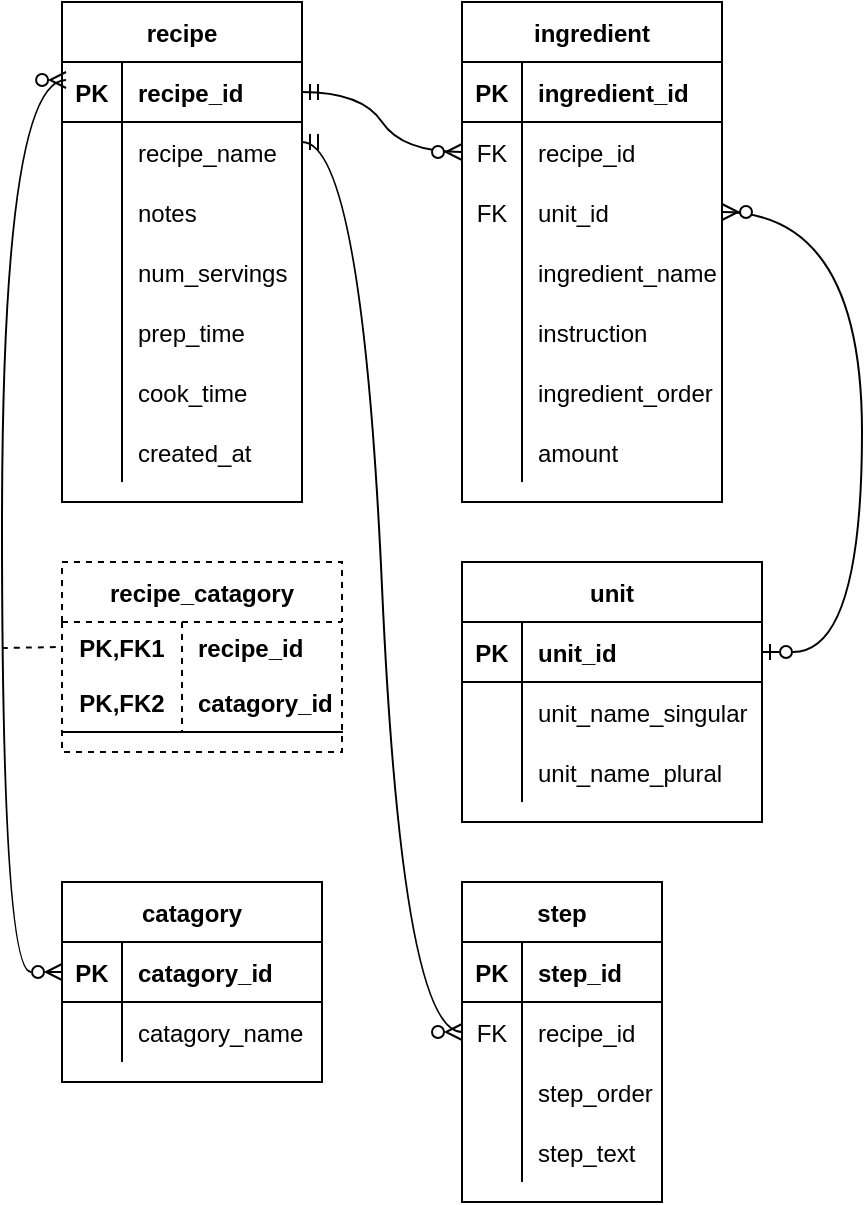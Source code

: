 <mxfile version="20.3.0" type="device"><diagram id="Z_LINAAfClKhlm0Vrtcm" name="Page-1"><mxGraphModel dx="942" dy="685" grid="1" gridSize="10" guides="1" tooltips="1" connect="1" arrows="1" fold="1" page="1" pageScale="1" pageWidth="850" pageHeight="1100" math="0" shadow="0"><root><mxCell id="0"/><mxCell id="1" parent="0"/><mxCell id="uwyPTAkgsMNmzBIY2lm8-1" value="recipe" style="shape=table;startSize=30;container=1;collapsible=1;childLayout=tableLayout;fixedRows=1;rowLines=0;fontStyle=1;align=center;resizeLast=1;" vertex="1" parent="1"><mxGeometry x="120" y="40" width="120" height="250" as="geometry"/></mxCell><mxCell id="uwyPTAkgsMNmzBIY2lm8-2" value="" style="shape=tableRow;horizontal=0;startSize=0;swimlaneHead=0;swimlaneBody=0;fillColor=none;collapsible=0;dropTarget=0;points=[[0,0.5],[1,0.5]];portConstraint=eastwest;top=0;left=0;right=0;bottom=1;" vertex="1" parent="uwyPTAkgsMNmzBIY2lm8-1"><mxGeometry y="30" width="120" height="30" as="geometry"/></mxCell><mxCell id="uwyPTAkgsMNmzBIY2lm8-3" value="PK" style="shape=partialRectangle;connectable=0;fillColor=none;top=0;left=0;bottom=0;right=0;fontStyle=1;overflow=hidden;" vertex="1" parent="uwyPTAkgsMNmzBIY2lm8-2"><mxGeometry width="30" height="30" as="geometry"><mxRectangle width="30" height="30" as="alternateBounds"/></mxGeometry></mxCell><mxCell id="uwyPTAkgsMNmzBIY2lm8-4" value="recipe_id" style="shape=partialRectangle;connectable=0;fillColor=none;top=0;left=0;bottom=0;right=0;align=left;spacingLeft=6;fontStyle=1;overflow=hidden;" vertex="1" parent="uwyPTAkgsMNmzBIY2lm8-2"><mxGeometry x="30" width="90" height="30" as="geometry"><mxRectangle width="90" height="30" as="alternateBounds"/></mxGeometry></mxCell><mxCell id="uwyPTAkgsMNmzBIY2lm8-5" value="" style="shape=tableRow;horizontal=0;startSize=0;swimlaneHead=0;swimlaneBody=0;fillColor=none;collapsible=0;dropTarget=0;points=[[0,0.5],[1,0.5]];portConstraint=eastwest;top=0;left=0;right=0;bottom=0;" vertex="1" parent="uwyPTAkgsMNmzBIY2lm8-1"><mxGeometry y="60" width="120" height="30" as="geometry"/></mxCell><mxCell id="uwyPTAkgsMNmzBIY2lm8-6" value="" style="shape=partialRectangle;connectable=0;fillColor=none;top=0;left=0;bottom=0;right=0;editable=1;overflow=hidden;" vertex="1" parent="uwyPTAkgsMNmzBIY2lm8-5"><mxGeometry width="30" height="30" as="geometry"><mxRectangle width="30" height="30" as="alternateBounds"/></mxGeometry></mxCell><mxCell id="uwyPTAkgsMNmzBIY2lm8-7" value="recipe_name" style="shape=partialRectangle;connectable=0;fillColor=none;top=0;left=0;bottom=0;right=0;align=left;spacingLeft=6;overflow=hidden;" vertex="1" parent="uwyPTAkgsMNmzBIY2lm8-5"><mxGeometry x="30" width="90" height="30" as="geometry"><mxRectangle width="90" height="30" as="alternateBounds"/></mxGeometry></mxCell><mxCell id="uwyPTAkgsMNmzBIY2lm8-8" value="" style="shape=tableRow;horizontal=0;startSize=0;swimlaneHead=0;swimlaneBody=0;fillColor=none;collapsible=0;dropTarget=0;points=[[0,0.5],[1,0.5]];portConstraint=eastwest;top=0;left=0;right=0;bottom=0;" vertex="1" parent="uwyPTAkgsMNmzBIY2lm8-1"><mxGeometry y="90" width="120" height="30" as="geometry"/></mxCell><mxCell id="uwyPTAkgsMNmzBIY2lm8-9" value="" style="shape=partialRectangle;connectable=0;fillColor=none;top=0;left=0;bottom=0;right=0;editable=1;overflow=hidden;" vertex="1" parent="uwyPTAkgsMNmzBIY2lm8-8"><mxGeometry width="30" height="30" as="geometry"><mxRectangle width="30" height="30" as="alternateBounds"/></mxGeometry></mxCell><mxCell id="uwyPTAkgsMNmzBIY2lm8-10" value="notes" style="shape=partialRectangle;connectable=0;fillColor=none;top=0;left=0;bottom=0;right=0;align=left;spacingLeft=6;overflow=hidden;" vertex="1" parent="uwyPTAkgsMNmzBIY2lm8-8"><mxGeometry x="30" width="90" height="30" as="geometry"><mxRectangle width="90" height="30" as="alternateBounds"/></mxGeometry></mxCell><mxCell id="uwyPTAkgsMNmzBIY2lm8-11" value="" style="shape=tableRow;horizontal=0;startSize=0;swimlaneHead=0;swimlaneBody=0;fillColor=none;collapsible=0;dropTarget=0;points=[[0,0.5],[1,0.5]];portConstraint=eastwest;top=0;left=0;right=0;bottom=0;" vertex="1" parent="uwyPTAkgsMNmzBIY2lm8-1"><mxGeometry y="120" width="120" height="30" as="geometry"/></mxCell><mxCell id="uwyPTAkgsMNmzBIY2lm8-12" value="" style="shape=partialRectangle;connectable=0;fillColor=none;top=0;left=0;bottom=0;right=0;editable=1;overflow=hidden;" vertex="1" parent="uwyPTAkgsMNmzBIY2lm8-11"><mxGeometry width="30" height="30" as="geometry"><mxRectangle width="30" height="30" as="alternateBounds"/></mxGeometry></mxCell><mxCell id="uwyPTAkgsMNmzBIY2lm8-13" value="num_servings" style="shape=partialRectangle;connectable=0;fillColor=none;top=0;left=0;bottom=0;right=0;align=left;spacingLeft=6;overflow=hidden;" vertex="1" parent="uwyPTAkgsMNmzBIY2lm8-11"><mxGeometry x="30" width="90" height="30" as="geometry"><mxRectangle width="90" height="30" as="alternateBounds"/></mxGeometry></mxCell><mxCell id="uwyPTAkgsMNmzBIY2lm8-20" style="shape=tableRow;horizontal=0;startSize=0;swimlaneHead=0;swimlaneBody=0;fillColor=none;collapsible=0;dropTarget=0;points=[[0,0.5],[1,0.5]];portConstraint=eastwest;top=0;left=0;right=0;bottom=0;" vertex="1" parent="uwyPTAkgsMNmzBIY2lm8-1"><mxGeometry y="150" width="120" height="30" as="geometry"/></mxCell><mxCell id="uwyPTAkgsMNmzBIY2lm8-21" style="shape=partialRectangle;connectable=0;fillColor=none;top=0;left=0;bottom=0;right=0;editable=1;overflow=hidden;" vertex="1" parent="uwyPTAkgsMNmzBIY2lm8-20"><mxGeometry width="30" height="30" as="geometry"><mxRectangle width="30" height="30" as="alternateBounds"/></mxGeometry></mxCell><mxCell id="uwyPTAkgsMNmzBIY2lm8-22" value="prep_time" style="shape=partialRectangle;connectable=0;fillColor=none;top=0;left=0;bottom=0;right=0;align=left;spacingLeft=6;overflow=hidden;" vertex="1" parent="uwyPTAkgsMNmzBIY2lm8-20"><mxGeometry x="30" width="90" height="30" as="geometry"><mxRectangle width="90" height="30" as="alternateBounds"/></mxGeometry></mxCell><mxCell id="uwyPTAkgsMNmzBIY2lm8-17" style="shape=tableRow;horizontal=0;startSize=0;swimlaneHead=0;swimlaneBody=0;fillColor=none;collapsible=0;dropTarget=0;points=[[0,0.5],[1,0.5]];portConstraint=eastwest;top=0;left=0;right=0;bottom=0;" vertex="1" parent="uwyPTAkgsMNmzBIY2lm8-1"><mxGeometry y="180" width="120" height="30" as="geometry"/></mxCell><mxCell id="uwyPTAkgsMNmzBIY2lm8-18" style="shape=partialRectangle;connectable=0;fillColor=none;top=0;left=0;bottom=0;right=0;editable=1;overflow=hidden;" vertex="1" parent="uwyPTAkgsMNmzBIY2lm8-17"><mxGeometry width="30" height="30" as="geometry"><mxRectangle width="30" height="30" as="alternateBounds"/></mxGeometry></mxCell><mxCell id="uwyPTAkgsMNmzBIY2lm8-19" value="cook_time" style="shape=partialRectangle;connectable=0;fillColor=none;top=0;left=0;bottom=0;right=0;align=left;spacingLeft=6;overflow=hidden;" vertex="1" parent="uwyPTAkgsMNmzBIY2lm8-17"><mxGeometry x="30" width="90" height="30" as="geometry"><mxRectangle width="90" height="30" as="alternateBounds"/></mxGeometry></mxCell><mxCell id="uwyPTAkgsMNmzBIY2lm8-14" style="shape=tableRow;horizontal=0;startSize=0;swimlaneHead=0;swimlaneBody=0;fillColor=none;collapsible=0;dropTarget=0;points=[[0,0.5],[1,0.5]];portConstraint=eastwest;top=0;left=0;right=0;bottom=0;" vertex="1" parent="uwyPTAkgsMNmzBIY2lm8-1"><mxGeometry y="210" width="120" height="30" as="geometry"/></mxCell><mxCell id="uwyPTAkgsMNmzBIY2lm8-15" style="shape=partialRectangle;connectable=0;fillColor=none;top=0;left=0;bottom=0;right=0;editable=1;overflow=hidden;" vertex="1" parent="uwyPTAkgsMNmzBIY2lm8-14"><mxGeometry width="30" height="30" as="geometry"><mxRectangle width="30" height="30" as="alternateBounds"/></mxGeometry></mxCell><mxCell id="uwyPTAkgsMNmzBIY2lm8-16" value="created_at" style="shape=partialRectangle;connectable=0;fillColor=none;top=0;left=0;bottom=0;right=0;align=left;spacingLeft=6;overflow=hidden;" vertex="1" parent="uwyPTAkgsMNmzBIY2lm8-14"><mxGeometry x="30" width="90" height="30" as="geometry"><mxRectangle width="90" height="30" as="alternateBounds"/></mxGeometry></mxCell><mxCell id="uwyPTAkgsMNmzBIY2lm8-23" value="ingredient" style="shape=table;startSize=30;container=1;collapsible=1;childLayout=tableLayout;fixedRows=1;rowLines=0;fontStyle=1;align=center;resizeLast=1;" vertex="1" parent="1"><mxGeometry x="320" y="40" width="130" height="250" as="geometry"/></mxCell><mxCell id="uwyPTAkgsMNmzBIY2lm8-24" value="" style="shape=tableRow;horizontal=0;startSize=0;swimlaneHead=0;swimlaneBody=0;fillColor=none;collapsible=0;dropTarget=0;points=[[0,0.5],[1,0.5]];portConstraint=eastwest;top=0;left=0;right=0;bottom=1;" vertex="1" parent="uwyPTAkgsMNmzBIY2lm8-23"><mxGeometry y="30" width="130" height="30" as="geometry"/></mxCell><mxCell id="uwyPTAkgsMNmzBIY2lm8-25" value="PK" style="shape=partialRectangle;connectable=0;fillColor=none;top=0;left=0;bottom=0;right=0;fontStyle=1;overflow=hidden;" vertex="1" parent="uwyPTAkgsMNmzBIY2lm8-24"><mxGeometry width="30" height="30" as="geometry"><mxRectangle width="30" height="30" as="alternateBounds"/></mxGeometry></mxCell><mxCell id="uwyPTAkgsMNmzBIY2lm8-26" value="ingredient_id" style="shape=partialRectangle;connectable=0;fillColor=none;top=0;left=0;bottom=0;right=0;align=left;spacingLeft=6;fontStyle=1;overflow=hidden;" vertex="1" parent="uwyPTAkgsMNmzBIY2lm8-24"><mxGeometry x="30" width="100" height="30" as="geometry"><mxRectangle width="100" height="30" as="alternateBounds"/></mxGeometry></mxCell><mxCell id="uwyPTAkgsMNmzBIY2lm8-27" value="" style="shape=tableRow;horizontal=0;startSize=0;swimlaneHead=0;swimlaneBody=0;fillColor=none;collapsible=0;dropTarget=0;points=[[0,0.5],[1,0.5]];portConstraint=eastwest;top=0;left=0;right=0;bottom=0;" vertex="1" parent="uwyPTAkgsMNmzBIY2lm8-23"><mxGeometry y="60" width="130" height="30" as="geometry"/></mxCell><mxCell id="uwyPTAkgsMNmzBIY2lm8-28" value="FK" style="shape=partialRectangle;connectable=0;fillColor=none;top=0;left=0;bottom=0;right=0;editable=1;overflow=hidden;" vertex="1" parent="uwyPTAkgsMNmzBIY2lm8-27"><mxGeometry width="30" height="30" as="geometry"><mxRectangle width="30" height="30" as="alternateBounds"/></mxGeometry></mxCell><mxCell id="uwyPTAkgsMNmzBIY2lm8-29" value="recipe_id" style="shape=partialRectangle;connectable=0;fillColor=none;top=0;left=0;bottom=0;right=0;align=left;spacingLeft=6;overflow=hidden;" vertex="1" parent="uwyPTAkgsMNmzBIY2lm8-27"><mxGeometry x="30" width="100" height="30" as="geometry"><mxRectangle width="100" height="30" as="alternateBounds"/></mxGeometry></mxCell><mxCell id="uwyPTAkgsMNmzBIY2lm8-30" value="" style="shape=tableRow;horizontal=0;startSize=0;swimlaneHead=0;swimlaneBody=0;fillColor=none;collapsible=0;dropTarget=0;points=[[0,0.5],[1,0.5]];portConstraint=eastwest;top=0;left=0;right=0;bottom=0;" vertex="1" parent="uwyPTAkgsMNmzBIY2lm8-23"><mxGeometry y="90" width="130" height="30" as="geometry"/></mxCell><mxCell id="uwyPTAkgsMNmzBIY2lm8-31" value="FK" style="shape=partialRectangle;connectable=0;fillColor=none;top=0;left=0;bottom=0;right=0;editable=1;overflow=hidden;" vertex="1" parent="uwyPTAkgsMNmzBIY2lm8-30"><mxGeometry width="30" height="30" as="geometry"><mxRectangle width="30" height="30" as="alternateBounds"/></mxGeometry></mxCell><mxCell id="uwyPTAkgsMNmzBIY2lm8-32" value="unit_id" style="shape=partialRectangle;connectable=0;fillColor=none;top=0;left=0;bottom=0;right=0;align=left;spacingLeft=6;overflow=hidden;" vertex="1" parent="uwyPTAkgsMNmzBIY2lm8-30"><mxGeometry x="30" width="100" height="30" as="geometry"><mxRectangle width="100" height="30" as="alternateBounds"/></mxGeometry></mxCell><mxCell id="uwyPTAkgsMNmzBIY2lm8-33" value="" style="shape=tableRow;horizontal=0;startSize=0;swimlaneHead=0;swimlaneBody=0;fillColor=none;collapsible=0;dropTarget=0;points=[[0,0.5],[1,0.5]];portConstraint=eastwest;top=0;left=0;right=0;bottom=0;" vertex="1" parent="uwyPTAkgsMNmzBIY2lm8-23"><mxGeometry y="120" width="130" height="30" as="geometry"/></mxCell><mxCell id="uwyPTAkgsMNmzBIY2lm8-34" value="" style="shape=partialRectangle;connectable=0;fillColor=none;top=0;left=0;bottom=0;right=0;editable=1;overflow=hidden;" vertex="1" parent="uwyPTAkgsMNmzBIY2lm8-33"><mxGeometry width="30" height="30" as="geometry"><mxRectangle width="30" height="30" as="alternateBounds"/></mxGeometry></mxCell><mxCell id="uwyPTAkgsMNmzBIY2lm8-35" value="ingredient_name" style="shape=partialRectangle;connectable=0;fillColor=none;top=0;left=0;bottom=0;right=0;align=left;spacingLeft=6;overflow=hidden;" vertex="1" parent="uwyPTAkgsMNmzBIY2lm8-33"><mxGeometry x="30" width="100" height="30" as="geometry"><mxRectangle width="100" height="30" as="alternateBounds"/></mxGeometry></mxCell><mxCell id="uwyPTAkgsMNmzBIY2lm8-42" style="shape=tableRow;horizontal=0;startSize=0;swimlaneHead=0;swimlaneBody=0;fillColor=none;collapsible=0;dropTarget=0;points=[[0,0.5],[1,0.5]];portConstraint=eastwest;top=0;left=0;right=0;bottom=0;" vertex="1" parent="uwyPTAkgsMNmzBIY2lm8-23"><mxGeometry y="150" width="130" height="30" as="geometry"/></mxCell><mxCell id="uwyPTAkgsMNmzBIY2lm8-43" style="shape=partialRectangle;connectable=0;fillColor=none;top=0;left=0;bottom=0;right=0;editable=1;overflow=hidden;" vertex="1" parent="uwyPTAkgsMNmzBIY2lm8-42"><mxGeometry width="30" height="30" as="geometry"><mxRectangle width="30" height="30" as="alternateBounds"/></mxGeometry></mxCell><mxCell id="uwyPTAkgsMNmzBIY2lm8-44" value="instruction" style="shape=partialRectangle;connectable=0;fillColor=none;top=0;left=0;bottom=0;right=0;align=left;spacingLeft=6;overflow=hidden;" vertex="1" parent="uwyPTAkgsMNmzBIY2lm8-42"><mxGeometry x="30" width="100" height="30" as="geometry"><mxRectangle width="100" height="30" as="alternateBounds"/></mxGeometry></mxCell><mxCell id="uwyPTAkgsMNmzBIY2lm8-39" style="shape=tableRow;horizontal=0;startSize=0;swimlaneHead=0;swimlaneBody=0;fillColor=none;collapsible=0;dropTarget=0;points=[[0,0.5],[1,0.5]];portConstraint=eastwest;top=0;left=0;right=0;bottom=0;" vertex="1" parent="uwyPTAkgsMNmzBIY2lm8-23"><mxGeometry y="180" width="130" height="30" as="geometry"/></mxCell><mxCell id="uwyPTAkgsMNmzBIY2lm8-40" style="shape=partialRectangle;connectable=0;fillColor=none;top=0;left=0;bottom=0;right=0;editable=1;overflow=hidden;" vertex="1" parent="uwyPTAkgsMNmzBIY2lm8-39"><mxGeometry width="30" height="30" as="geometry"><mxRectangle width="30" height="30" as="alternateBounds"/></mxGeometry></mxCell><mxCell id="uwyPTAkgsMNmzBIY2lm8-41" value="ingredient_order" style="shape=partialRectangle;connectable=0;fillColor=none;top=0;left=0;bottom=0;right=0;align=left;spacingLeft=6;overflow=hidden;" vertex="1" parent="uwyPTAkgsMNmzBIY2lm8-39"><mxGeometry x="30" width="100" height="30" as="geometry"><mxRectangle width="100" height="30" as="alternateBounds"/></mxGeometry></mxCell><mxCell id="uwyPTAkgsMNmzBIY2lm8-36" style="shape=tableRow;horizontal=0;startSize=0;swimlaneHead=0;swimlaneBody=0;fillColor=none;collapsible=0;dropTarget=0;points=[[0,0.5],[1,0.5]];portConstraint=eastwest;top=0;left=0;right=0;bottom=0;" vertex="1" parent="uwyPTAkgsMNmzBIY2lm8-23"><mxGeometry y="210" width="130" height="30" as="geometry"/></mxCell><mxCell id="uwyPTAkgsMNmzBIY2lm8-37" style="shape=partialRectangle;connectable=0;fillColor=none;top=0;left=0;bottom=0;right=0;editable=1;overflow=hidden;" vertex="1" parent="uwyPTAkgsMNmzBIY2lm8-36"><mxGeometry width="30" height="30" as="geometry"><mxRectangle width="30" height="30" as="alternateBounds"/></mxGeometry></mxCell><mxCell id="uwyPTAkgsMNmzBIY2lm8-38" value="amount" style="shape=partialRectangle;connectable=0;fillColor=none;top=0;left=0;bottom=0;right=0;align=left;spacingLeft=6;overflow=hidden;" vertex="1" parent="uwyPTAkgsMNmzBIY2lm8-36"><mxGeometry x="30" width="100" height="30" as="geometry"><mxRectangle width="100" height="30" as="alternateBounds"/></mxGeometry></mxCell><mxCell id="uwyPTAkgsMNmzBIY2lm8-45" value="unit" style="shape=table;startSize=30;container=1;collapsible=1;childLayout=tableLayout;fixedRows=1;rowLines=0;fontStyle=1;align=center;resizeLast=1;" vertex="1" parent="1"><mxGeometry x="320" y="320" width="150" height="130" as="geometry"/></mxCell><mxCell id="uwyPTAkgsMNmzBIY2lm8-46" value="" style="shape=tableRow;horizontal=0;startSize=0;swimlaneHead=0;swimlaneBody=0;fillColor=none;collapsible=0;dropTarget=0;points=[[0,0.5],[1,0.5]];portConstraint=eastwest;top=0;left=0;right=0;bottom=1;" vertex="1" parent="uwyPTAkgsMNmzBIY2lm8-45"><mxGeometry y="30" width="150" height="30" as="geometry"/></mxCell><mxCell id="uwyPTAkgsMNmzBIY2lm8-47" value="PK" style="shape=partialRectangle;connectable=0;fillColor=none;top=0;left=0;bottom=0;right=0;fontStyle=1;overflow=hidden;" vertex="1" parent="uwyPTAkgsMNmzBIY2lm8-46"><mxGeometry width="30" height="30" as="geometry"><mxRectangle width="30" height="30" as="alternateBounds"/></mxGeometry></mxCell><mxCell id="uwyPTAkgsMNmzBIY2lm8-48" value="unit_id" style="shape=partialRectangle;connectable=0;fillColor=none;top=0;left=0;bottom=0;right=0;align=left;spacingLeft=6;fontStyle=1;overflow=hidden;" vertex="1" parent="uwyPTAkgsMNmzBIY2lm8-46"><mxGeometry x="30" width="120" height="30" as="geometry"><mxRectangle width="120" height="30" as="alternateBounds"/></mxGeometry></mxCell><mxCell id="uwyPTAkgsMNmzBIY2lm8-49" value="" style="shape=tableRow;horizontal=0;startSize=0;swimlaneHead=0;swimlaneBody=0;fillColor=none;collapsible=0;dropTarget=0;points=[[0,0.5],[1,0.5]];portConstraint=eastwest;top=0;left=0;right=0;bottom=0;" vertex="1" parent="uwyPTAkgsMNmzBIY2lm8-45"><mxGeometry y="60" width="150" height="30" as="geometry"/></mxCell><mxCell id="uwyPTAkgsMNmzBIY2lm8-50" value="" style="shape=partialRectangle;connectable=0;fillColor=none;top=0;left=0;bottom=0;right=0;editable=1;overflow=hidden;" vertex="1" parent="uwyPTAkgsMNmzBIY2lm8-49"><mxGeometry width="30" height="30" as="geometry"><mxRectangle width="30" height="30" as="alternateBounds"/></mxGeometry></mxCell><mxCell id="uwyPTAkgsMNmzBIY2lm8-51" value="unit_name_singular" style="shape=partialRectangle;connectable=0;fillColor=none;top=0;left=0;bottom=0;right=0;align=left;spacingLeft=6;overflow=hidden;" vertex="1" parent="uwyPTAkgsMNmzBIY2lm8-49"><mxGeometry x="30" width="120" height="30" as="geometry"><mxRectangle width="120" height="30" as="alternateBounds"/></mxGeometry></mxCell><mxCell id="uwyPTAkgsMNmzBIY2lm8-52" value="" style="shape=tableRow;horizontal=0;startSize=0;swimlaneHead=0;swimlaneBody=0;fillColor=none;collapsible=0;dropTarget=0;points=[[0,0.5],[1,0.5]];portConstraint=eastwest;top=0;left=0;right=0;bottom=0;" vertex="1" parent="uwyPTAkgsMNmzBIY2lm8-45"><mxGeometry y="90" width="150" height="30" as="geometry"/></mxCell><mxCell id="uwyPTAkgsMNmzBIY2lm8-53" value="" style="shape=partialRectangle;connectable=0;fillColor=none;top=0;left=0;bottom=0;right=0;editable=1;overflow=hidden;" vertex="1" parent="uwyPTAkgsMNmzBIY2lm8-52"><mxGeometry width="30" height="30" as="geometry"><mxRectangle width="30" height="30" as="alternateBounds"/></mxGeometry></mxCell><mxCell id="uwyPTAkgsMNmzBIY2lm8-54" value="unit_name_plural" style="shape=partialRectangle;connectable=0;fillColor=none;top=0;left=0;bottom=0;right=0;align=left;spacingLeft=6;overflow=hidden;" vertex="1" parent="uwyPTAkgsMNmzBIY2lm8-52"><mxGeometry x="30" width="120" height="30" as="geometry"><mxRectangle width="120" height="30" as="alternateBounds"/></mxGeometry></mxCell><mxCell id="uwyPTAkgsMNmzBIY2lm8-58" value="step" style="shape=table;startSize=30;container=1;collapsible=1;childLayout=tableLayout;fixedRows=1;rowLines=0;fontStyle=1;align=center;resizeLast=1;" vertex="1" parent="1"><mxGeometry x="320" y="480" width="100" height="160" as="geometry"/></mxCell><mxCell id="uwyPTAkgsMNmzBIY2lm8-59" value="" style="shape=tableRow;horizontal=0;startSize=0;swimlaneHead=0;swimlaneBody=0;fillColor=none;collapsible=0;dropTarget=0;points=[[0,0.5],[1,0.5]];portConstraint=eastwest;top=0;left=0;right=0;bottom=1;" vertex="1" parent="uwyPTAkgsMNmzBIY2lm8-58"><mxGeometry y="30" width="100" height="30" as="geometry"/></mxCell><mxCell id="uwyPTAkgsMNmzBIY2lm8-60" value="PK" style="shape=partialRectangle;connectable=0;fillColor=none;top=0;left=0;bottom=0;right=0;fontStyle=1;overflow=hidden;" vertex="1" parent="uwyPTAkgsMNmzBIY2lm8-59"><mxGeometry width="30" height="30" as="geometry"><mxRectangle width="30" height="30" as="alternateBounds"/></mxGeometry></mxCell><mxCell id="uwyPTAkgsMNmzBIY2lm8-61" value="step_id" style="shape=partialRectangle;connectable=0;fillColor=none;top=0;left=0;bottom=0;right=0;align=left;spacingLeft=6;fontStyle=1;overflow=hidden;" vertex="1" parent="uwyPTAkgsMNmzBIY2lm8-59"><mxGeometry x="30" width="70" height="30" as="geometry"><mxRectangle width="70" height="30" as="alternateBounds"/></mxGeometry></mxCell><mxCell id="uwyPTAkgsMNmzBIY2lm8-62" value="" style="shape=tableRow;horizontal=0;startSize=0;swimlaneHead=0;swimlaneBody=0;fillColor=none;collapsible=0;dropTarget=0;points=[[0,0.5],[1,0.5]];portConstraint=eastwest;top=0;left=0;right=0;bottom=0;" vertex="1" parent="uwyPTAkgsMNmzBIY2lm8-58"><mxGeometry y="60" width="100" height="30" as="geometry"/></mxCell><mxCell id="uwyPTAkgsMNmzBIY2lm8-63" value="FK" style="shape=partialRectangle;connectable=0;fillColor=none;top=0;left=0;bottom=0;right=0;editable=1;overflow=hidden;" vertex="1" parent="uwyPTAkgsMNmzBIY2lm8-62"><mxGeometry width="30" height="30" as="geometry"><mxRectangle width="30" height="30" as="alternateBounds"/></mxGeometry></mxCell><mxCell id="uwyPTAkgsMNmzBIY2lm8-64" value="recipe_id" style="shape=partialRectangle;connectable=0;fillColor=none;top=0;left=0;bottom=0;right=0;align=left;spacingLeft=6;overflow=hidden;" vertex="1" parent="uwyPTAkgsMNmzBIY2lm8-62"><mxGeometry x="30" width="70" height="30" as="geometry"><mxRectangle width="70" height="30" as="alternateBounds"/></mxGeometry></mxCell><mxCell id="uwyPTAkgsMNmzBIY2lm8-65" value="" style="shape=tableRow;horizontal=0;startSize=0;swimlaneHead=0;swimlaneBody=0;fillColor=none;collapsible=0;dropTarget=0;points=[[0,0.5],[1,0.5]];portConstraint=eastwest;top=0;left=0;right=0;bottom=0;" vertex="1" parent="uwyPTAkgsMNmzBIY2lm8-58"><mxGeometry y="90" width="100" height="30" as="geometry"/></mxCell><mxCell id="uwyPTAkgsMNmzBIY2lm8-66" value="" style="shape=partialRectangle;connectable=0;fillColor=none;top=0;left=0;bottom=0;right=0;editable=1;overflow=hidden;" vertex="1" parent="uwyPTAkgsMNmzBIY2lm8-65"><mxGeometry width="30" height="30" as="geometry"><mxRectangle width="30" height="30" as="alternateBounds"/></mxGeometry></mxCell><mxCell id="uwyPTAkgsMNmzBIY2lm8-67" value="step_order" style="shape=partialRectangle;connectable=0;fillColor=none;top=0;left=0;bottom=0;right=0;align=left;spacingLeft=6;overflow=hidden;" vertex="1" parent="uwyPTAkgsMNmzBIY2lm8-65"><mxGeometry x="30" width="70" height="30" as="geometry"><mxRectangle width="70" height="30" as="alternateBounds"/></mxGeometry></mxCell><mxCell id="uwyPTAkgsMNmzBIY2lm8-68" value="" style="shape=tableRow;horizontal=0;startSize=0;swimlaneHead=0;swimlaneBody=0;fillColor=none;collapsible=0;dropTarget=0;points=[[0,0.5],[1,0.5]];portConstraint=eastwest;top=0;left=0;right=0;bottom=0;" vertex="1" parent="uwyPTAkgsMNmzBIY2lm8-58"><mxGeometry y="120" width="100" height="30" as="geometry"/></mxCell><mxCell id="uwyPTAkgsMNmzBIY2lm8-69" value="" style="shape=partialRectangle;connectable=0;fillColor=none;top=0;left=0;bottom=0;right=0;editable=1;overflow=hidden;" vertex="1" parent="uwyPTAkgsMNmzBIY2lm8-68"><mxGeometry width="30" height="30" as="geometry"><mxRectangle width="30" height="30" as="alternateBounds"/></mxGeometry></mxCell><mxCell id="uwyPTAkgsMNmzBIY2lm8-70" value="step_text" style="shape=partialRectangle;connectable=0;fillColor=none;top=0;left=0;bottom=0;right=0;align=left;spacingLeft=6;overflow=hidden;" vertex="1" parent="uwyPTAkgsMNmzBIY2lm8-68"><mxGeometry x="30" width="70" height="30" as="geometry"><mxRectangle width="70" height="30" as="alternateBounds"/></mxGeometry></mxCell><mxCell id="uwyPTAkgsMNmzBIY2lm8-71" value="catagory" style="shape=table;startSize=30;container=1;collapsible=1;childLayout=tableLayout;fixedRows=1;rowLines=0;fontStyle=1;align=center;resizeLast=1;" vertex="1" parent="1"><mxGeometry x="120" y="480" width="130" height="100" as="geometry"/></mxCell><mxCell id="uwyPTAkgsMNmzBIY2lm8-72" value="" style="shape=tableRow;horizontal=0;startSize=0;swimlaneHead=0;swimlaneBody=0;fillColor=none;collapsible=0;dropTarget=0;points=[[0,0.5],[1,0.5]];portConstraint=eastwest;top=0;left=0;right=0;bottom=1;" vertex="1" parent="uwyPTAkgsMNmzBIY2lm8-71"><mxGeometry y="30" width="130" height="30" as="geometry"/></mxCell><mxCell id="uwyPTAkgsMNmzBIY2lm8-73" value="PK" style="shape=partialRectangle;connectable=0;fillColor=none;top=0;left=0;bottom=0;right=0;fontStyle=1;overflow=hidden;" vertex="1" parent="uwyPTAkgsMNmzBIY2lm8-72"><mxGeometry width="30" height="30" as="geometry"><mxRectangle width="30" height="30" as="alternateBounds"/></mxGeometry></mxCell><mxCell id="uwyPTAkgsMNmzBIY2lm8-74" value="catagory_id" style="shape=partialRectangle;connectable=0;fillColor=none;top=0;left=0;bottom=0;right=0;align=left;spacingLeft=6;fontStyle=1;overflow=hidden;" vertex="1" parent="uwyPTAkgsMNmzBIY2lm8-72"><mxGeometry x="30" width="100" height="30" as="geometry"><mxRectangle width="100" height="30" as="alternateBounds"/></mxGeometry></mxCell><mxCell id="uwyPTAkgsMNmzBIY2lm8-75" value="" style="shape=tableRow;horizontal=0;startSize=0;swimlaneHead=0;swimlaneBody=0;fillColor=none;collapsible=0;dropTarget=0;points=[[0,0.5],[1,0.5]];portConstraint=eastwest;top=0;left=0;right=0;bottom=0;" vertex="1" parent="uwyPTAkgsMNmzBIY2lm8-71"><mxGeometry y="60" width="130" height="30" as="geometry"/></mxCell><mxCell id="uwyPTAkgsMNmzBIY2lm8-76" value="" style="shape=partialRectangle;connectable=0;fillColor=none;top=0;left=0;bottom=0;right=0;editable=1;overflow=hidden;" vertex="1" parent="uwyPTAkgsMNmzBIY2lm8-75"><mxGeometry width="30" height="30" as="geometry"><mxRectangle width="30" height="30" as="alternateBounds"/></mxGeometry></mxCell><mxCell id="uwyPTAkgsMNmzBIY2lm8-77" value="catagory_name" style="shape=partialRectangle;connectable=0;fillColor=none;top=0;left=0;bottom=0;right=0;align=left;spacingLeft=6;overflow=hidden;" vertex="1" parent="uwyPTAkgsMNmzBIY2lm8-75"><mxGeometry x="30" width="100" height="30" as="geometry"><mxRectangle width="100" height="30" as="alternateBounds"/></mxGeometry></mxCell><mxCell id="uwyPTAkgsMNmzBIY2lm8-84" value="recipe_catagory" style="shape=table;startSize=30;container=1;collapsible=1;childLayout=tableLayout;fixedRows=1;rowLines=0;fontStyle=1;align=center;resizeLast=1;dashed=1;" vertex="1" parent="1"><mxGeometry x="120" y="320" width="140" height="95" as="geometry"/></mxCell><mxCell id="uwyPTAkgsMNmzBIY2lm8-85" value="" style="shape=tableRow;horizontal=0;startSize=0;swimlaneHead=0;swimlaneBody=0;fillColor=none;collapsible=0;dropTarget=0;points=[[0,0.5],[1,0.5]];portConstraint=eastwest;top=0;left=0;right=0;bottom=0;" vertex="1" parent="uwyPTAkgsMNmzBIY2lm8-84"><mxGeometry y="30" width="140" height="25" as="geometry"/></mxCell><mxCell id="uwyPTAkgsMNmzBIY2lm8-86" value="PK,FK1" style="shape=partialRectangle;connectable=0;fillColor=none;top=0;left=0;bottom=0;right=0;fontStyle=1;overflow=hidden;" vertex="1" parent="uwyPTAkgsMNmzBIY2lm8-85"><mxGeometry width="60" height="25" as="geometry"><mxRectangle width="60" height="25" as="alternateBounds"/></mxGeometry></mxCell><mxCell id="uwyPTAkgsMNmzBIY2lm8-87" value="recipe_id" style="shape=partialRectangle;connectable=0;fillColor=none;top=0;left=0;bottom=0;right=0;align=left;spacingLeft=6;fontStyle=1;overflow=hidden;" vertex="1" parent="uwyPTAkgsMNmzBIY2lm8-85"><mxGeometry x="60" width="80" height="25" as="geometry"><mxRectangle width="80" height="25" as="alternateBounds"/></mxGeometry></mxCell><mxCell id="uwyPTAkgsMNmzBIY2lm8-88" value="" style="shape=tableRow;horizontal=0;startSize=0;swimlaneHead=0;swimlaneBody=0;fillColor=none;collapsible=0;dropTarget=0;points=[[0,0.5],[1,0.5]];portConstraint=eastwest;top=0;left=0;right=0;bottom=1;" vertex="1" parent="uwyPTAkgsMNmzBIY2lm8-84"><mxGeometry y="55" width="140" height="30" as="geometry"/></mxCell><mxCell id="uwyPTAkgsMNmzBIY2lm8-89" value="PK,FK2" style="shape=partialRectangle;connectable=0;fillColor=none;top=0;left=0;bottom=0;right=0;fontStyle=1;overflow=hidden;" vertex="1" parent="uwyPTAkgsMNmzBIY2lm8-88"><mxGeometry width="60" height="30" as="geometry"><mxRectangle width="60" height="30" as="alternateBounds"/></mxGeometry></mxCell><mxCell id="uwyPTAkgsMNmzBIY2lm8-90" value="catagory_id" style="shape=partialRectangle;connectable=0;fillColor=none;top=0;left=0;bottom=0;right=0;align=left;spacingLeft=6;fontStyle=1;overflow=hidden;" vertex="1" parent="uwyPTAkgsMNmzBIY2lm8-88"><mxGeometry x="60" width="80" height="30" as="geometry"><mxRectangle width="80" height="30" as="alternateBounds"/></mxGeometry></mxCell><mxCell id="uwyPTAkgsMNmzBIY2lm8-97" value="" style="fontSize=12;html=1;endArrow=ERzeroToMany;endFill=1;rounded=0;entryX=0.017;entryY=0.3;entryDx=0;entryDy=0;entryPerimeter=0;exitX=0;exitY=0.5;exitDx=0;exitDy=0;edgeStyle=orthogonalEdgeStyle;curved=1;startArrow=ERzeroToMany;startFill=0;" edge="1" parent="1" source="uwyPTAkgsMNmzBIY2lm8-72" target="uwyPTAkgsMNmzBIY2lm8-2"><mxGeometry width="100" height="100" relative="1" as="geometry"><mxPoint x="-21.421" y="185" as="sourcePoint"/><mxPoint x="-21.421" y="85" as="targetPoint"/><Array as="points"><mxPoint x="90" y="525"/><mxPoint x="90" y="79"/></Array></mxGeometry></mxCell><mxCell id="uwyPTAkgsMNmzBIY2lm8-98" value="" style="endArrow=none;html=1;rounded=0;curved=1;entryX=0;entryY=0.5;entryDx=0;entryDy=0;dashed=1;" edge="1" parent="1" target="uwyPTAkgsMNmzBIY2lm8-85"><mxGeometry relative="1" as="geometry"><mxPoint x="90" y="363" as="sourcePoint"/><mxPoint x="250" y="360" as="targetPoint"/></mxGeometry></mxCell><mxCell id="uwyPTAkgsMNmzBIY2lm8-99" value="" style="edgeStyle=entityRelationEdgeStyle;fontSize=12;html=1;endArrow=ERzeroToMany;endFill=1;rounded=0;curved=1;exitX=1;exitY=0.5;exitDx=0;exitDy=0;entryX=0;entryY=0.5;entryDx=0;entryDy=0;startArrow=ERmandOne;startFill=0;" edge="1" parent="1" source="uwyPTAkgsMNmzBIY2lm8-2" target="uwyPTAkgsMNmzBIY2lm8-27"><mxGeometry width="100" height="100" relative="1" as="geometry"><mxPoint x="550" y="160" as="sourcePoint"/><mxPoint x="650" y="60" as="targetPoint"/></mxGeometry></mxCell><mxCell id="uwyPTAkgsMNmzBIY2lm8-100" value="" style="edgeStyle=entityRelationEdgeStyle;fontSize=12;html=1;endArrow=ERzeroToMany;endFill=1;rounded=0;curved=1;exitX=1;exitY=0.5;exitDx=0;exitDy=0;entryX=0;entryY=0.5;entryDx=0;entryDy=0;startArrow=ERmandOne;startFill=0;" edge="1" parent="1" target="uwyPTAkgsMNmzBIY2lm8-62"><mxGeometry width="100" height="100" relative="1" as="geometry"><mxPoint x="240" y="110" as="sourcePoint"/><mxPoint x="320" y="140" as="targetPoint"/></mxGeometry></mxCell><mxCell id="uwyPTAkgsMNmzBIY2lm8-101" value="" style="fontSize=12;html=1;endArrow=ERzeroToMany;endFill=1;rounded=0;exitX=1;exitY=0.5;exitDx=0;exitDy=0;entryX=1;entryY=0.5;entryDx=0;entryDy=0;startArrow=ERzeroToOne;startFill=0;edgeStyle=orthogonalEdgeStyle;curved=1;" edge="1" parent="1" source="uwyPTAkgsMNmzBIY2lm8-46" target="uwyPTAkgsMNmzBIY2lm8-30"><mxGeometry width="100" height="100" relative="1" as="geometry"><mxPoint x="500" y="260" as="sourcePoint"/><mxPoint x="580" y="290" as="targetPoint"/><Array as="points"><mxPoint x="520" y="365"/><mxPoint x="520" y="145"/></Array></mxGeometry></mxCell></root></mxGraphModel></diagram></mxfile>